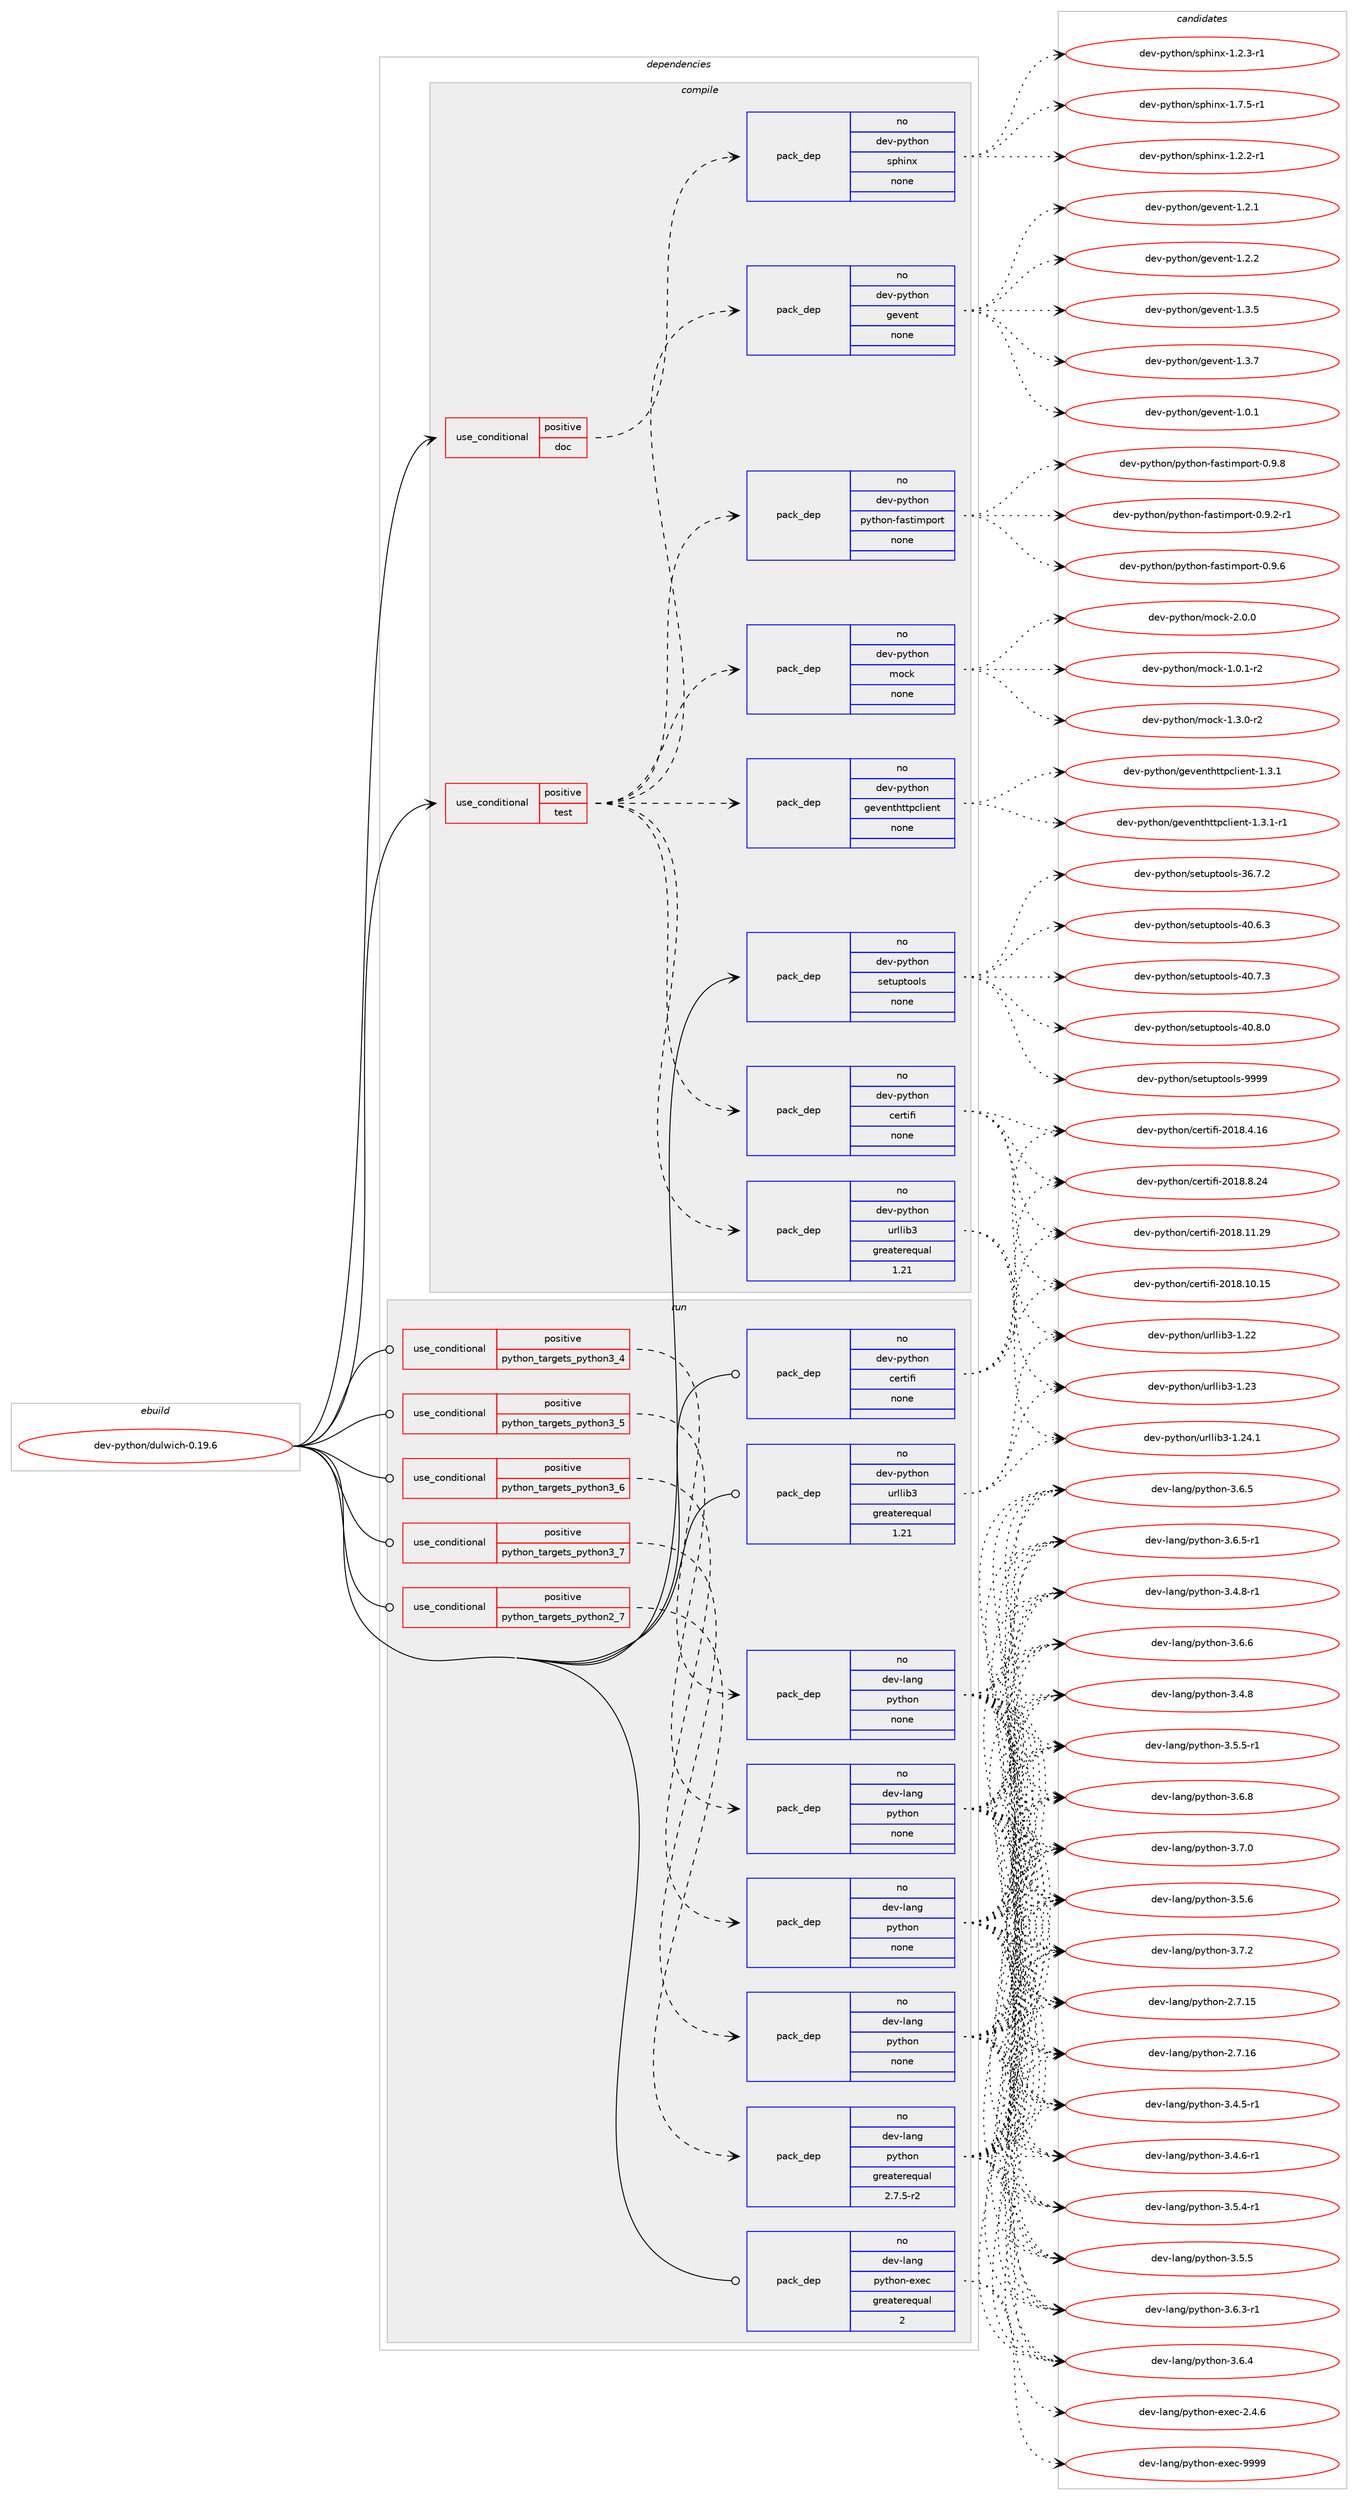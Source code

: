 digraph prolog {

# *************
# Graph options
# *************

newrank=true;
concentrate=true;
compound=true;
graph [rankdir=LR,fontname=Helvetica,fontsize=10,ranksep=1.5];#, ranksep=2.5, nodesep=0.2];
edge  [arrowhead=vee];
node  [fontname=Helvetica,fontsize=10];

# **********
# The ebuild
# **********

subgraph cluster_leftcol {
color=gray;
rank=same;
label=<<i>ebuild</i>>;
id [label="dev-python/dulwich-0.19.6", color=red, width=4, href="../dev-python/dulwich-0.19.6.svg"];
}

# ****************
# The dependencies
# ****************

subgraph cluster_midcol {
color=gray;
label=<<i>dependencies</i>>;
subgraph cluster_compile {
fillcolor="#eeeeee";
style=filled;
label=<<i>compile</i>>;
subgraph cond373741 {
dependency1407354 [label=<<TABLE BORDER="0" CELLBORDER="1" CELLSPACING="0" CELLPADDING="4"><TR><TD ROWSPAN="3" CELLPADDING="10">use_conditional</TD></TR><TR><TD>positive</TD></TR><TR><TD>doc</TD></TR></TABLE>>, shape=none, color=red];
subgraph pack1010356 {
dependency1407355 [label=<<TABLE BORDER="0" CELLBORDER="1" CELLSPACING="0" CELLPADDING="4" WIDTH="220"><TR><TD ROWSPAN="6" CELLPADDING="30">pack_dep</TD></TR><TR><TD WIDTH="110">no</TD></TR><TR><TD>dev-python</TD></TR><TR><TD>sphinx</TD></TR><TR><TD>none</TD></TR><TR><TD></TD></TR></TABLE>>, shape=none, color=blue];
}
dependency1407354:e -> dependency1407355:w [weight=20,style="dashed",arrowhead="vee"];
}
id:e -> dependency1407354:w [weight=20,style="solid",arrowhead="vee"];
subgraph cond373742 {
dependency1407356 [label=<<TABLE BORDER="0" CELLBORDER="1" CELLSPACING="0" CELLPADDING="4"><TR><TD ROWSPAN="3" CELLPADDING="10">use_conditional</TD></TR><TR><TD>positive</TD></TR><TR><TD>test</TD></TR></TABLE>>, shape=none, color=red];
subgraph pack1010357 {
dependency1407357 [label=<<TABLE BORDER="0" CELLBORDER="1" CELLSPACING="0" CELLPADDING="4" WIDTH="220"><TR><TD ROWSPAN="6" CELLPADDING="30">pack_dep</TD></TR><TR><TD WIDTH="110">no</TD></TR><TR><TD>dev-python</TD></TR><TR><TD>certifi</TD></TR><TR><TD>none</TD></TR><TR><TD></TD></TR></TABLE>>, shape=none, color=blue];
}
dependency1407356:e -> dependency1407357:w [weight=20,style="dashed",arrowhead="vee"];
subgraph pack1010358 {
dependency1407358 [label=<<TABLE BORDER="0" CELLBORDER="1" CELLSPACING="0" CELLPADDING="4" WIDTH="220"><TR><TD ROWSPAN="6" CELLPADDING="30">pack_dep</TD></TR><TR><TD WIDTH="110">no</TD></TR><TR><TD>dev-python</TD></TR><TR><TD>urllib3</TD></TR><TR><TD>greaterequal</TD></TR><TR><TD>1.21</TD></TR></TABLE>>, shape=none, color=blue];
}
dependency1407356:e -> dependency1407358:w [weight=20,style="dashed",arrowhead="vee"];
subgraph pack1010359 {
dependency1407359 [label=<<TABLE BORDER="0" CELLBORDER="1" CELLSPACING="0" CELLPADDING="4" WIDTH="220"><TR><TD ROWSPAN="6" CELLPADDING="30">pack_dep</TD></TR><TR><TD WIDTH="110">no</TD></TR><TR><TD>dev-python</TD></TR><TR><TD>gevent</TD></TR><TR><TD>none</TD></TR><TR><TD></TD></TR></TABLE>>, shape=none, color=blue];
}
dependency1407356:e -> dependency1407359:w [weight=20,style="dashed",arrowhead="vee"];
subgraph pack1010360 {
dependency1407360 [label=<<TABLE BORDER="0" CELLBORDER="1" CELLSPACING="0" CELLPADDING="4" WIDTH="220"><TR><TD ROWSPAN="6" CELLPADDING="30">pack_dep</TD></TR><TR><TD WIDTH="110">no</TD></TR><TR><TD>dev-python</TD></TR><TR><TD>geventhttpclient</TD></TR><TR><TD>none</TD></TR><TR><TD></TD></TR></TABLE>>, shape=none, color=blue];
}
dependency1407356:e -> dependency1407360:w [weight=20,style="dashed",arrowhead="vee"];
subgraph pack1010361 {
dependency1407361 [label=<<TABLE BORDER="0" CELLBORDER="1" CELLSPACING="0" CELLPADDING="4" WIDTH="220"><TR><TD ROWSPAN="6" CELLPADDING="30">pack_dep</TD></TR><TR><TD WIDTH="110">no</TD></TR><TR><TD>dev-python</TD></TR><TR><TD>mock</TD></TR><TR><TD>none</TD></TR><TR><TD></TD></TR></TABLE>>, shape=none, color=blue];
}
dependency1407356:e -> dependency1407361:w [weight=20,style="dashed",arrowhead="vee"];
subgraph pack1010362 {
dependency1407362 [label=<<TABLE BORDER="0" CELLBORDER="1" CELLSPACING="0" CELLPADDING="4" WIDTH="220"><TR><TD ROWSPAN="6" CELLPADDING="30">pack_dep</TD></TR><TR><TD WIDTH="110">no</TD></TR><TR><TD>dev-python</TD></TR><TR><TD>python-fastimport</TD></TR><TR><TD>none</TD></TR><TR><TD></TD></TR></TABLE>>, shape=none, color=blue];
}
dependency1407356:e -> dependency1407362:w [weight=20,style="dashed",arrowhead="vee"];
}
id:e -> dependency1407356:w [weight=20,style="solid",arrowhead="vee"];
subgraph pack1010363 {
dependency1407363 [label=<<TABLE BORDER="0" CELLBORDER="1" CELLSPACING="0" CELLPADDING="4" WIDTH="220"><TR><TD ROWSPAN="6" CELLPADDING="30">pack_dep</TD></TR><TR><TD WIDTH="110">no</TD></TR><TR><TD>dev-python</TD></TR><TR><TD>setuptools</TD></TR><TR><TD>none</TD></TR><TR><TD></TD></TR></TABLE>>, shape=none, color=blue];
}
id:e -> dependency1407363:w [weight=20,style="solid",arrowhead="vee"];
}
subgraph cluster_compileandrun {
fillcolor="#eeeeee";
style=filled;
label=<<i>compile and run</i>>;
}
subgraph cluster_run {
fillcolor="#eeeeee";
style=filled;
label=<<i>run</i>>;
subgraph cond373743 {
dependency1407364 [label=<<TABLE BORDER="0" CELLBORDER="1" CELLSPACING="0" CELLPADDING="4"><TR><TD ROWSPAN="3" CELLPADDING="10">use_conditional</TD></TR><TR><TD>positive</TD></TR><TR><TD>python_targets_python2_7</TD></TR></TABLE>>, shape=none, color=red];
subgraph pack1010364 {
dependency1407365 [label=<<TABLE BORDER="0" CELLBORDER="1" CELLSPACING="0" CELLPADDING="4" WIDTH="220"><TR><TD ROWSPAN="6" CELLPADDING="30">pack_dep</TD></TR><TR><TD WIDTH="110">no</TD></TR><TR><TD>dev-lang</TD></TR><TR><TD>python</TD></TR><TR><TD>greaterequal</TD></TR><TR><TD>2.7.5-r2</TD></TR></TABLE>>, shape=none, color=blue];
}
dependency1407364:e -> dependency1407365:w [weight=20,style="dashed",arrowhead="vee"];
}
id:e -> dependency1407364:w [weight=20,style="solid",arrowhead="odot"];
subgraph cond373744 {
dependency1407366 [label=<<TABLE BORDER="0" CELLBORDER="1" CELLSPACING="0" CELLPADDING="4"><TR><TD ROWSPAN="3" CELLPADDING="10">use_conditional</TD></TR><TR><TD>positive</TD></TR><TR><TD>python_targets_python3_4</TD></TR></TABLE>>, shape=none, color=red];
subgraph pack1010365 {
dependency1407367 [label=<<TABLE BORDER="0" CELLBORDER="1" CELLSPACING="0" CELLPADDING="4" WIDTH="220"><TR><TD ROWSPAN="6" CELLPADDING="30">pack_dep</TD></TR><TR><TD WIDTH="110">no</TD></TR><TR><TD>dev-lang</TD></TR><TR><TD>python</TD></TR><TR><TD>none</TD></TR><TR><TD></TD></TR></TABLE>>, shape=none, color=blue];
}
dependency1407366:e -> dependency1407367:w [weight=20,style="dashed",arrowhead="vee"];
}
id:e -> dependency1407366:w [weight=20,style="solid",arrowhead="odot"];
subgraph cond373745 {
dependency1407368 [label=<<TABLE BORDER="0" CELLBORDER="1" CELLSPACING="0" CELLPADDING="4"><TR><TD ROWSPAN="3" CELLPADDING="10">use_conditional</TD></TR><TR><TD>positive</TD></TR><TR><TD>python_targets_python3_5</TD></TR></TABLE>>, shape=none, color=red];
subgraph pack1010366 {
dependency1407369 [label=<<TABLE BORDER="0" CELLBORDER="1" CELLSPACING="0" CELLPADDING="4" WIDTH="220"><TR><TD ROWSPAN="6" CELLPADDING="30">pack_dep</TD></TR><TR><TD WIDTH="110">no</TD></TR><TR><TD>dev-lang</TD></TR><TR><TD>python</TD></TR><TR><TD>none</TD></TR><TR><TD></TD></TR></TABLE>>, shape=none, color=blue];
}
dependency1407368:e -> dependency1407369:w [weight=20,style="dashed",arrowhead="vee"];
}
id:e -> dependency1407368:w [weight=20,style="solid",arrowhead="odot"];
subgraph cond373746 {
dependency1407370 [label=<<TABLE BORDER="0" CELLBORDER="1" CELLSPACING="0" CELLPADDING="4"><TR><TD ROWSPAN="3" CELLPADDING="10">use_conditional</TD></TR><TR><TD>positive</TD></TR><TR><TD>python_targets_python3_6</TD></TR></TABLE>>, shape=none, color=red];
subgraph pack1010367 {
dependency1407371 [label=<<TABLE BORDER="0" CELLBORDER="1" CELLSPACING="0" CELLPADDING="4" WIDTH="220"><TR><TD ROWSPAN="6" CELLPADDING="30">pack_dep</TD></TR><TR><TD WIDTH="110">no</TD></TR><TR><TD>dev-lang</TD></TR><TR><TD>python</TD></TR><TR><TD>none</TD></TR><TR><TD></TD></TR></TABLE>>, shape=none, color=blue];
}
dependency1407370:e -> dependency1407371:w [weight=20,style="dashed",arrowhead="vee"];
}
id:e -> dependency1407370:w [weight=20,style="solid",arrowhead="odot"];
subgraph cond373747 {
dependency1407372 [label=<<TABLE BORDER="0" CELLBORDER="1" CELLSPACING="0" CELLPADDING="4"><TR><TD ROWSPAN="3" CELLPADDING="10">use_conditional</TD></TR><TR><TD>positive</TD></TR><TR><TD>python_targets_python3_7</TD></TR></TABLE>>, shape=none, color=red];
subgraph pack1010368 {
dependency1407373 [label=<<TABLE BORDER="0" CELLBORDER="1" CELLSPACING="0" CELLPADDING="4" WIDTH="220"><TR><TD ROWSPAN="6" CELLPADDING="30">pack_dep</TD></TR><TR><TD WIDTH="110">no</TD></TR><TR><TD>dev-lang</TD></TR><TR><TD>python</TD></TR><TR><TD>none</TD></TR><TR><TD></TD></TR></TABLE>>, shape=none, color=blue];
}
dependency1407372:e -> dependency1407373:w [weight=20,style="dashed",arrowhead="vee"];
}
id:e -> dependency1407372:w [weight=20,style="solid",arrowhead="odot"];
subgraph pack1010369 {
dependency1407374 [label=<<TABLE BORDER="0" CELLBORDER="1" CELLSPACING="0" CELLPADDING="4" WIDTH="220"><TR><TD ROWSPAN="6" CELLPADDING="30">pack_dep</TD></TR><TR><TD WIDTH="110">no</TD></TR><TR><TD>dev-lang</TD></TR><TR><TD>python-exec</TD></TR><TR><TD>greaterequal</TD></TR><TR><TD>2</TD></TR></TABLE>>, shape=none, color=blue];
}
id:e -> dependency1407374:w [weight=20,style="solid",arrowhead="odot"];
subgraph pack1010370 {
dependency1407375 [label=<<TABLE BORDER="0" CELLBORDER="1" CELLSPACING="0" CELLPADDING="4" WIDTH="220"><TR><TD ROWSPAN="6" CELLPADDING="30">pack_dep</TD></TR><TR><TD WIDTH="110">no</TD></TR><TR><TD>dev-python</TD></TR><TR><TD>certifi</TD></TR><TR><TD>none</TD></TR><TR><TD></TD></TR></TABLE>>, shape=none, color=blue];
}
id:e -> dependency1407375:w [weight=20,style="solid",arrowhead="odot"];
subgraph pack1010371 {
dependency1407376 [label=<<TABLE BORDER="0" CELLBORDER="1" CELLSPACING="0" CELLPADDING="4" WIDTH="220"><TR><TD ROWSPAN="6" CELLPADDING="30">pack_dep</TD></TR><TR><TD WIDTH="110">no</TD></TR><TR><TD>dev-python</TD></TR><TR><TD>urllib3</TD></TR><TR><TD>greaterequal</TD></TR><TR><TD>1.21</TD></TR></TABLE>>, shape=none, color=blue];
}
id:e -> dependency1407376:w [weight=20,style="solid",arrowhead="odot"];
}
}

# **************
# The candidates
# **************

subgraph cluster_choices {
rank=same;
color=gray;
label=<<i>candidates</i>>;

subgraph choice1010356 {
color=black;
nodesep=1;
choice10010111845112121116104111110471151121041051101204549465046504511449 [label="dev-python/sphinx-1.2.2-r1", color=red, width=4,href="../dev-python/sphinx-1.2.2-r1.svg"];
choice10010111845112121116104111110471151121041051101204549465046514511449 [label="dev-python/sphinx-1.2.3-r1", color=red, width=4,href="../dev-python/sphinx-1.2.3-r1.svg"];
choice10010111845112121116104111110471151121041051101204549465546534511449 [label="dev-python/sphinx-1.7.5-r1", color=red, width=4,href="../dev-python/sphinx-1.7.5-r1.svg"];
dependency1407355:e -> choice10010111845112121116104111110471151121041051101204549465046504511449:w [style=dotted,weight="100"];
dependency1407355:e -> choice10010111845112121116104111110471151121041051101204549465046514511449:w [style=dotted,weight="100"];
dependency1407355:e -> choice10010111845112121116104111110471151121041051101204549465546534511449:w [style=dotted,weight="100"];
}
subgraph choice1010357 {
color=black;
nodesep=1;
choice1001011184511212111610411111047991011141161051021054550484956464948464953 [label="dev-python/certifi-2018.10.15", color=red, width=4,href="../dev-python/certifi-2018.10.15.svg"];
choice1001011184511212111610411111047991011141161051021054550484956464949465057 [label="dev-python/certifi-2018.11.29", color=red, width=4,href="../dev-python/certifi-2018.11.29.svg"];
choice10010111845112121116104111110479910111411610510210545504849564652464954 [label="dev-python/certifi-2018.4.16", color=red, width=4,href="../dev-python/certifi-2018.4.16.svg"];
choice10010111845112121116104111110479910111411610510210545504849564656465052 [label="dev-python/certifi-2018.8.24", color=red, width=4,href="../dev-python/certifi-2018.8.24.svg"];
dependency1407357:e -> choice1001011184511212111610411111047991011141161051021054550484956464948464953:w [style=dotted,weight="100"];
dependency1407357:e -> choice1001011184511212111610411111047991011141161051021054550484956464949465057:w [style=dotted,weight="100"];
dependency1407357:e -> choice10010111845112121116104111110479910111411610510210545504849564652464954:w [style=dotted,weight="100"];
dependency1407357:e -> choice10010111845112121116104111110479910111411610510210545504849564656465052:w [style=dotted,weight="100"];
}
subgraph choice1010358 {
color=black;
nodesep=1;
choice100101118451121211161041111104711711410810810598514549465050 [label="dev-python/urllib3-1.22", color=red, width=4,href="../dev-python/urllib3-1.22.svg"];
choice100101118451121211161041111104711711410810810598514549465051 [label="dev-python/urllib3-1.23", color=red, width=4,href="../dev-python/urllib3-1.23.svg"];
choice1001011184511212111610411111047117114108108105985145494650524649 [label="dev-python/urllib3-1.24.1", color=red, width=4,href="../dev-python/urllib3-1.24.1.svg"];
dependency1407358:e -> choice100101118451121211161041111104711711410810810598514549465050:w [style=dotted,weight="100"];
dependency1407358:e -> choice100101118451121211161041111104711711410810810598514549465051:w [style=dotted,weight="100"];
dependency1407358:e -> choice1001011184511212111610411111047117114108108105985145494650524649:w [style=dotted,weight="100"];
}
subgraph choice1010359 {
color=black;
nodesep=1;
choice1001011184511212111610411111047103101118101110116454946484649 [label="dev-python/gevent-1.0.1", color=red, width=4,href="../dev-python/gevent-1.0.1.svg"];
choice1001011184511212111610411111047103101118101110116454946504649 [label="dev-python/gevent-1.2.1", color=red, width=4,href="../dev-python/gevent-1.2.1.svg"];
choice1001011184511212111610411111047103101118101110116454946504650 [label="dev-python/gevent-1.2.2", color=red, width=4,href="../dev-python/gevent-1.2.2.svg"];
choice1001011184511212111610411111047103101118101110116454946514653 [label="dev-python/gevent-1.3.5", color=red, width=4,href="../dev-python/gevent-1.3.5.svg"];
choice1001011184511212111610411111047103101118101110116454946514655 [label="dev-python/gevent-1.3.7", color=red, width=4,href="../dev-python/gevent-1.3.7.svg"];
dependency1407359:e -> choice1001011184511212111610411111047103101118101110116454946484649:w [style=dotted,weight="100"];
dependency1407359:e -> choice1001011184511212111610411111047103101118101110116454946504649:w [style=dotted,weight="100"];
dependency1407359:e -> choice1001011184511212111610411111047103101118101110116454946504650:w [style=dotted,weight="100"];
dependency1407359:e -> choice1001011184511212111610411111047103101118101110116454946514653:w [style=dotted,weight="100"];
dependency1407359:e -> choice1001011184511212111610411111047103101118101110116454946514655:w [style=dotted,weight="100"];
}
subgraph choice1010360 {
color=black;
nodesep=1;
choice100101118451121211161041111104710310111810111011610411611611299108105101110116454946514649 [label="dev-python/geventhttpclient-1.3.1", color=red, width=4,href="../dev-python/geventhttpclient-1.3.1.svg"];
choice1001011184511212111610411111047103101118101110116104116116112991081051011101164549465146494511449 [label="dev-python/geventhttpclient-1.3.1-r1", color=red, width=4,href="../dev-python/geventhttpclient-1.3.1-r1.svg"];
dependency1407360:e -> choice100101118451121211161041111104710310111810111011610411611611299108105101110116454946514649:w [style=dotted,weight="100"];
dependency1407360:e -> choice1001011184511212111610411111047103101118101110116104116116112991081051011101164549465146494511449:w [style=dotted,weight="100"];
}
subgraph choice1010361 {
color=black;
nodesep=1;
choice1001011184511212111610411111047109111991074549464846494511450 [label="dev-python/mock-1.0.1-r2", color=red, width=4,href="../dev-python/mock-1.0.1-r2.svg"];
choice1001011184511212111610411111047109111991074549465146484511450 [label="dev-python/mock-1.3.0-r2", color=red, width=4,href="../dev-python/mock-1.3.0-r2.svg"];
choice100101118451121211161041111104710911199107455046484648 [label="dev-python/mock-2.0.0", color=red, width=4,href="../dev-python/mock-2.0.0.svg"];
dependency1407361:e -> choice1001011184511212111610411111047109111991074549464846494511450:w [style=dotted,weight="100"];
dependency1407361:e -> choice1001011184511212111610411111047109111991074549465146484511450:w [style=dotted,weight="100"];
dependency1407361:e -> choice100101118451121211161041111104710911199107455046484648:w [style=dotted,weight="100"];
}
subgraph choice1010362 {
color=black;
nodesep=1;
choice100101118451121211161041111104711212111610411111045102971151161051091121111141164548465746504511449 [label="dev-python/python-fastimport-0.9.2-r1", color=red, width=4,href="../dev-python/python-fastimport-0.9.2-r1.svg"];
choice10010111845112121116104111110471121211161041111104510297115116105109112111114116454846574654 [label="dev-python/python-fastimport-0.9.6", color=red, width=4,href="../dev-python/python-fastimport-0.9.6.svg"];
choice10010111845112121116104111110471121211161041111104510297115116105109112111114116454846574656 [label="dev-python/python-fastimport-0.9.8", color=red, width=4,href="../dev-python/python-fastimport-0.9.8.svg"];
dependency1407362:e -> choice100101118451121211161041111104711212111610411111045102971151161051091121111141164548465746504511449:w [style=dotted,weight="100"];
dependency1407362:e -> choice10010111845112121116104111110471121211161041111104510297115116105109112111114116454846574654:w [style=dotted,weight="100"];
dependency1407362:e -> choice10010111845112121116104111110471121211161041111104510297115116105109112111114116454846574656:w [style=dotted,weight="100"];
}
subgraph choice1010363 {
color=black;
nodesep=1;
choice100101118451121211161041111104711510111611711211611111110811545515446554650 [label="dev-python/setuptools-36.7.2", color=red, width=4,href="../dev-python/setuptools-36.7.2.svg"];
choice100101118451121211161041111104711510111611711211611111110811545524846544651 [label="dev-python/setuptools-40.6.3", color=red, width=4,href="../dev-python/setuptools-40.6.3.svg"];
choice100101118451121211161041111104711510111611711211611111110811545524846554651 [label="dev-python/setuptools-40.7.3", color=red, width=4,href="../dev-python/setuptools-40.7.3.svg"];
choice100101118451121211161041111104711510111611711211611111110811545524846564648 [label="dev-python/setuptools-40.8.0", color=red, width=4,href="../dev-python/setuptools-40.8.0.svg"];
choice10010111845112121116104111110471151011161171121161111111081154557575757 [label="dev-python/setuptools-9999", color=red, width=4,href="../dev-python/setuptools-9999.svg"];
dependency1407363:e -> choice100101118451121211161041111104711510111611711211611111110811545515446554650:w [style=dotted,weight="100"];
dependency1407363:e -> choice100101118451121211161041111104711510111611711211611111110811545524846544651:w [style=dotted,weight="100"];
dependency1407363:e -> choice100101118451121211161041111104711510111611711211611111110811545524846554651:w [style=dotted,weight="100"];
dependency1407363:e -> choice100101118451121211161041111104711510111611711211611111110811545524846564648:w [style=dotted,weight="100"];
dependency1407363:e -> choice10010111845112121116104111110471151011161171121161111111081154557575757:w [style=dotted,weight="100"];
}
subgraph choice1010364 {
color=black;
nodesep=1;
choice10010111845108971101034711212111610411111045504655464953 [label="dev-lang/python-2.7.15", color=red, width=4,href="../dev-lang/python-2.7.15.svg"];
choice10010111845108971101034711212111610411111045504655464954 [label="dev-lang/python-2.7.16", color=red, width=4,href="../dev-lang/python-2.7.16.svg"];
choice1001011184510897110103471121211161041111104551465246534511449 [label="dev-lang/python-3.4.5-r1", color=red, width=4,href="../dev-lang/python-3.4.5-r1.svg"];
choice1001011184510897110103471121211161041111104551465246544511449 [label="dev-lang/python-3.4.6-r1", color=red, width=4,href="../dev-lang/python-3.4.6-r1.svg"];
choice100101118451089711010347112121116104111110455146524656 [label="dev-lang/python-3.4.8", color=red, width=4,href="../dev-lang/python-3.4.8.svg"];
choice1001011184510897110103471121211161041111104551465246564511449 [label="dev-lang/python-3.4.8-r1", color=red, width=4,href="../dev-lang/python-3.4.8-r1.svg"];
choice1001011184510897110103471121211161041111104551465346524511449 [label="dev-lang/python-3.5.4-r1", color=red, width=4,href="../dev-lang/python-3.5.4-r1.svg"];
choice100101118451089711010347112121116104111110455146534653 [label="dev-lang/python-3.5.5", color=red, width=4,href="../dev-lang/python-3.5.5.svg"];
choice1001011184510897110103471121211161041111104551465346534511449 [label="dev-lang/python-3.5.5-r1", color=red, width=4,href="../dev-lang/python-3.5.5-r1.svg"];
choice100101118451089711010347112121116104111110455146534654 [label="dev-lang/python-3.5.6", color=red, width=4,href="../dev-lang/python-3.5.6.svg"];
choice1001011184510897110103471121211161041111104551465446514511449 [label="dev-lang/python-3.6.3-r1", color=red, width=4,href="../dev-lang/python-3.6.3-r1.svg"];
choice100101118451089711010347112121116104111110455146544652 [label="dev-lang/python-3.6.4", color=red, width=4,href="../dev-lang/python-3.6.4.svg"];
choice100101118451089711010347112121116104111110455146544653 [label="dev-lang/python-3.6.5", color=red, width=4,href="../dev-lang/python-3.6.5.svg"];
choice1001011184510897110103471121211161041111104551465446534511449 [label="dev-lang/python-3.6.5-r1", color=red, width=4,href="../dev-lang/python-3.6.5-r1.svg"];
choice100101118451089711010347112121116104111110455146544654 [label="dev-lang/python-3.6.6", color=red, width=4,href="../dev-lang/python-3.6.6.svg"];
choice100101118451089711010347112121116104111110455146544656 [label="dev-lang/python-3.6.8", color=red, width=4,href="../dev-lang/python-3.6.8.svg"];
choice100101118451089711010347112121116104111110455146554648 [label="dev-lang/python-3.7.0", color=red, width=4,href="../dev-lang/python-3.7.0.svg"];
choice100101118451089711010347112121116104111110455146554650 [label="dev-lang/python-3.7.2", color=red, width=4,href="../dev-lang/python-3.7.2.svg"];
dependency1407365:e -> choice10010111845108971101034711212111610411111045504655464953:w [style=dotted,weight="100"];
dependency1407365:e -> choice10010111845108971101034711212111610411111045504655464954:w [style=dotted,weight="100"];
dependency1407365:e -> choice1001011184510897110103471121211161041111104551465246534511449:w [style=dotted,weight="100"];
dependency1407365:e -> choice1001011184510897110103471121211161041111104551465246544511449:w [style=dotted,weight="100"];
dependency1407365:e -> choice100101118451089711010347112121116104111110455146524656:w [style=dotted,weight="100"];
dependency1407365:e -> choice1001011184510897110103471121211161041111104551465246564511449:w [style=dotted,weight="100"];
dependency1407365:e -> choice1001011184510897110103471121211161041111104551465346524511449:w [style=dotted,weight="100"];
dependency1407365:e -> choice100101118451089711010347112121116104111110455146534653:w [style=dotted,weight="100"];
dependency1407365:e -> choice1001011184510897110103471121211161041111104551465346534511449:w [style=dotted,weight="100"];
dependency1407365:e -> choice100101118451089711010347112121116104111110455146534654:w [style=dotted,weight="100"];
dependency1407365:e -> choice1001011184510897110103471121211161041111104551465446514511449:w [style=dotted,weight="100"];
dependency1407365:e -> choice100101118451089711010347112121116104111110455146544652:w [style=dotted,weight="100"];
dependency1407365:e -> choice100101118451089711010347112121116104111110455146544653:w [style=dotted,weight="100"];
dependency1407365:e -> choice1001011184510897110103471121211161041111104551465446534511449:w [style=dotted,weight="100"];
dependency1407365:e -> choice100101118451089711010347112121116104111110455146544654:w [style=dotted,weight="100"];
dependency1407365:e -> choice100101118451089711010347112121116104111110455146544656:w [style=dotted,weight="100"];
dependency1407365:e -> choice100101118451089711010347112121116104111110455146554648:w [style=dotted,weight="100"];
dependency1407365:e -> choice100101118451089711010347112121116104111110455146554650:w [style=dotted,weight="100"];
}
subgraph choice1010365 {
color=black;
nodesep=1;
choice10010111845108971101034711212111610411111045504655464953 [label="dev-lang/python-2.7.15", color=red, width=4,href="../dev-lang/python-2.7.15.svg"];
choice10010111845108971101034711212111610411111045504655464954 [label="dev-lang/python-2.7.16", color=red, width=4,href="../dev-lang/python-2.7.16.svg"];
choice1001011184510897110103471121211161041111104551465246534511449 [label="dev-lang/python-3.4.5-r1", color=red, width=4,href="../dev-lang/python-3.4.5-r1.svg"];
choice1001011184510897110103471121211161041111104551465246544511449 [label="dev-lang/python-3.4.6-r1", color=red, width=4,href="../dev-lang/python-3.4.6-r1.svg"];
choice100101118451089711010347112121116104111110455146524656 [label="dev-lang/python-3.4.8", color=red, width=4,href="../dev-lang/python-3.4.8.svg"];
choice1001011184510897110103471121211161041111104551465246564511449 [label="dev-lang/python-3.4.8-r1", color=red, width=4,href="../dev-lang/python-3.4.8-r1.svg"];
choice1001011184510897110103471121211161041111104551465346524511449 [label="dev-lang/python-3.5.4-r1", color=red, width=4,href="../dev-lang/python-3.5.4-r1.svg"];
choice100101118451089711010347112121116104111110455146534653 [label="dev-lang/python-3.5.5", color=red, width=4,href="../dev-lang/python-3.5.5.svg"];
choice1001011184510897110103471121211161041111104551465346534511449 [label="dev-lang/python-3.5.5-r1", color=red, width=4,href="../dev-lang/python-3.5.5-r1.svg"];
choice100101118451089711010347112121116104111110455146534654 [label="dev-lang/python-3.5.6", color=red, width=4,href="../dev-lang/python-3.5.6.svg"];
choice1001011184510897110103471121211161041111104551465446514511449 [label="dev-lang/python-3.6.3-r1", color=red, width=4,href="../dev-lang/python-3.6.3-r1.svg"];
choice100101118451089711010347112121116104111110455146544652 [label="dev-lang/python-3.6.4", color=red, width=4,href="../dev-lang/python-3.6.4.svg"];
choice100101118451089711010347112121116104111110455146544653 [label="dev-lang/python-3.6.5", color=red, width=4,href="../dev-lang/python-3.6.5.svg"];
choice1001011184510897110103471121211161041111104551465446534511449 [label="dev-lang/python-3.6.5-r1", color=red, width=4,href="../dev-lang/python-3.6.5-r1.svg"];
choice100101118451089711010347112121116104111110455146544654 [label="dev-lang/python-3.6.6", color=red, width=4,href="../dev-lang/python-3.6.6.svg"];
choice100101118451089711010347112121116104111110455146544656 [label="dev-lang/python-3.6.8", color=red, width=4,href="../dev-lang/python-3.6.8.svg"];
choice100101118451089711010347112121116104111110455146554648 [label="dev-lang/python-3.7.0", color=red, width=4,href="../dev-lang/python-3.7.0.svg"];
choice100101118451089711010347112121116104111110455146554650 [label="dev-lang/python-3.7.2", color=red, width=4,href="../dev-lang/python-3.7.2.svg"];
dependency1407367:e -> choice10010111845108971101034711212111610411111045504655464953:w [style=dotted,weight="100"];
dependency1407367:e -> choice10010111845108971101034711212111610411111045504655464954:w [style=dotted,weight="100"];
dependency1407367:e -> choice1001011184510897110103471121211161041111104551465246534511449:w [style=dotted,weight="100"];
dependency1407367:e -> choice1001011184510897110103471121211161041111104551465246544511449:w [style=dotted,weight="100"];
dependency1407367:e -> choice100101118451089711010347112121116104111110455146524656:w [style=dotted,weight="100"];
dependency1407367:e -> choice1001011184510897110103471121211161041111104551465246564511449:w [style=dotted,weight="100"];
dependency1407367:e -> choice1001011184510897110103471121211161041111104551465346524511449:w [style=dotted,weight="100"];
dependency1407367:e -> choice100101118451089711010347112121116104111110455146534653:w [style=dotted,weight="100"];
dependency1407367:e -> choice1001011184510897110103471121211161041111104551465346534511449:w [style=dotted,weight="100"];
dependency1407367:e -> choice100101118451089711010347112121116104111110455146534654:w [style=dotted,weight="100"];
dependency1407367:e -> choice1001011184510897110103471121211161041111104551465446514511449:w [style=dotted,weight="100"];
dependency1407367:e -> choice100101118451089711010347112121116104111110455146544652:w [style=dotted,weight="100"];
dependency1407367:e -> choice100101118451089711010347112121116104111110455146544653:w [style=dotted,weight="100"];
dependency1407367:e -> choice1001011184510897110103471121211161041111104551465446534511449:w [style=dotted,weight="100"];
dependency1407367:e -> choice100101118451089711010347112121116104111110455146544654:w [style=dotted,weight="100"];
dependency1407367:e -> choice100101118451089711010347112121116104111110455146544656:w [style=dotted,weight="100"];
dependency1407367:e -> choice100101118451089711010347112121116104111110455146554648:w [style=dotted,weight="100"];
dependency1407367:e -> choice100101118451089711010347112121116104111110455146554650:w [style=dotted,weight="100"];
}
subgraph choice1010366 {
color=black;
nodesep=1;
choice10010111845108971101034711212111610411111045504655464953 [label="dev-lang/python-2.7.15", color=red, width=4,href="../dev-lang/python-2.7.15.svg"];
choice10010111845108971101034711212111610411111045504655464954 [label="dev-lang/python-2.7.16", color=red, width=4,href="../dev-lang/python-2.7.16.svg"];
choice1001011184510897110103471121211161041111104551465246534511449 [label="dev-lang/python-3.4.5-r1", color=red, width=4,href="../dev-lang/python-3.4.5-r1.svg"];
choice1001011184510897110103471121211161041111104551465246544511449 [label="dev-lang/python-3.4.6-r1", color=red, width=4,href="../dev-lang/python-3.4.6-r1.svg"];
choice100101118451089711010347112121116104111110455146524656 [label="dev-lang/python-3.4.8", color=red, width=4,href="../dev-lang/python-3.4.8.svg"];
choice1001011184510897110103471121211161041111104551465246564511449 [label="dev-lang/python-3.4.8-r1", color=red, width=4,href="../dev-lang/python-3.4.8-r1.svg"];
choice1001011184510897110103471121211161041111104551465346524511449 [label="dev-lang/python-3.5.4-r1", color=red, width=4,href="../dev-lang/python-3.5.4-r1.svg"];
choice100101118451089711010347112121116104111110455146534653 [label="dev-lang/python-3.5.5", color=red, width=4,href="../dev-lang/python-3.5.5.svg"];
choice1001011184510897110103471121211161041111104551465346534511449 [label="dev-lang/python-3.5.5-r1", color=red, width=4,href="../dev-lang/python-3.5.5-r1.svg"];
choice100101118451089711010347112121116104111110455146534654 [label="dev-lang/python-3.5.6", color=red, width=4,href="../dev-lang/python-3.5.6.svg"];
choice1001011184510897110103471121211161041111104551465446514511449 [label="dev-lang/python-3.6.3-r1", color=red, width=4,href="../dev-lang/python-3.6.3-r1.svg"];
choice100101118451089711010347112121116104111110455146544652 [label="dev-lang/python-3.6.4", color=red, width=4,href="../dev-lang/python-3.6.4.svg"];
choice100101118451089711010347112121116104111110455146544653 [label="dev-lang/python-3.6.5", color=red, width=4,href="../dev-lang/python-3.6.5.svg"];
choice1001011184510897110103471121211161041111104551465446534511449 [label="dev-lang/python-3.6.5-r1", color=red, width=4,href="../dev-lang/python-3.6.5-r1.svg"];
choice100101118451089711010347112121116104111110455146544654 [label="dev-lang/python-3.6.6", color=red, width=4,href="../dev-lang/python-3.6.6.svg"];
choice100101118451089711010347112121116104111110455146544656 [label="dev-lang/python-3.6.8", color=red, width=4,href="../dev-lang/python-3.6.8.svg"];
choice100101118451089711010347112121116104111110455146554648 [label="dev-lang/python-3.7.0", color=red, width=4,href="../dev-lang/python-3.7.0.svg"];
choice100101118451089711010347112121116104111110455146554650 [label="dev-lang/python-3.7.2", color=red, width=4,href="../dev-lang/python-3.7.2.svg"];
dependency1407369:e -> choice10010111845108971101034711212111610411111045504655464953:w [style=dotted,weight="100"];
dependency1407369:e -> choice10010111845108971101034711212111610411111045504655464954:w [style=dotted,weight="100"];
dependency1407369:e -> choice1001011184510897110103471121211161041111104551465246534511449:w [style=dotted,weight="100"];
dependency1407369:e -> choice1001011184510897110103471121211161041111104551465246544511449:w [style=dotted,weight="100"];
dependency1407369:e -> choice100101118451089711010347112121116104111110455146524656:w [style=dotted,weight="100"];
dependency1407369:e -> choice1001011184510897110103471121211161041111104551465246564511449:w [style=dotted,weight="100"];
dependency1407369:e -> choice1001011184510897110103471121211161041111104551465346524511449:w [style=dotted,weight="100"];
dependency1407369:e -> choice100101118451089711010347112121116104111110455146534653:w [style=dotted,weight="100"];
dependency1407369:e -> choice1001011184510897110103471121211161041111104551465346534511449:w [style=dotted,weight="100"];
dependency1407369:e -> choice100101118451089711010347112121116104111110455146534654:w [style=dotted,weight="100"];
dependency1407369:e -> choice1001011184510897110103471121211161041111104551465446514511449:w [style=dotted,weight="100"];
dependency1407369:e -> choice100101118451089711010347112121116104111110455146544652:w [style=dotted,weight="100"];
dependency1407369:e -> choice100101118451089711010347112121116104111110455146544653:w [style=dotted,weight="100"];
dependency1407369:e -> choice1001011184510897110103471121211161041111104551465446534511449:w [style=dotted,weight="100"];
dependency1407369:e -> choice100101118451089711010347112121116104111110455146544654:w [style=dotted,weight="100"];
dependency1407369:e -> choice100101118451089711010347112121116104111110455146544656:w [style=dotted,weight="100"];
dependency1407369:e -> choice100101118451089711010347112121116104111110455146554648:w [style=dotted,weight="100"];
dependency1407369:e -> choice100101118451089711010347112121116104111110455146554650:w [style=dotted,weight="100"];
}
subgraph choice1010367 {
color=black;
nodesep=1;
choice10010111845108971101034711212111610411111045504655464953 [label="dev-lang/python-2.7.15", color=red, width=4,href="../dev-lang/python-2.7.15.svg"];
choice10010111845108971101034711212111610411111045504655464954 [label="dev-lang/python-2.7.16", color=red, width=4,href="../dev-lang/python-2.7.16.svg"];
choice1001011184510897110103471121211161041111104551465246534511449 [label="dev-lang/python-3.4.5-r1", color=red, width=4,href="../dev-lang/python-3.4.5-r1.svg"];
choice1001011184510897110103471121211161041111104551465246544511449 [label="dev-lang/python-3.4.6-r1", color=red, width=4,href="../dev-lang/python-3.4.6-r1.svg"];
choice100101118451089711010347112121116104111110455146524656 [label="dev-lang/python-3.4.8", color=red, width=4,href="../dev-lang/python-3.4.8.svg"];
choice1001011184510897110103471121211161041111104551465246564511449 [label="dev-lang/python-3.4.8-r1", color=red, width=4,href="../dev-lang/python-3.4.8-r1.svg"];
choice1001011184510897110103471121211161041111104551465346524511449 [label="dev-lang/python-3.5.4-r1", color=red, width=4,href="../dev-lang/python-3.5.4-r1.svg"];
choice100101118451089711010347112121116104111110455146534653 [label="dev-lang/python-3.5.5", color=red, width=4,href="../dev-lang/python-3.5.5.svg"];
choice1001011184510897110103471121211161041111104551465346534511449 [label="dev-lang/python-3.5.5-r1", color=red, width=4,href="../dev-lang/python-3.5.5-r1.svg"];
choice100101118451089711010347112121116104111110455146534654 [label="dev-lang/python-3.5.6", color=red, width=4,href="../dev-lang/python-3.5.6.svg"];
choice1001011184510897110103471121211161041111104551465446514511449 [label="dev-lang/python-3.6.3-r1", color=red, width=4,href="../dev-lang/python-3.6.3-r1.svg"];
choice100101118451089711010347112121116104111110455146544652 [label="dev-lang/python-3.6.4", color=red, width=4,href="../dev-lang/python-3.6.4.svg"];
choice100101118451089711010347112121116104111110455146544653 [label="dev-lang/python-3.6.5", color=red, width=4,href="../dev-lang/python-3.6.5.svg"];
choice1001011184510897110103471121211161041111104551465446534511449 [label="dev-lang/python-3.6.5-r1", color=red, width=4,href="../dev-lang/python-3.6.5-r1.svg"];
choice100101118451089711010347112121116104111110455146544654 [label="dev-lang/python-3.6.6", color=red, width=4,href="../dev-lang/python-3.6.6.svg"];
choice100101118451089711010347112121116104111110455146544656 [label="dev-lang/python-3.6.8", color=red, width=4,href="../dev-lang/python-3.6.8.svg"];
choice100101118451089711010347112121116104111110455146554648 [label="dev-lang/python-3.7.0", color=red, width=4,href="../dev-lang/python-3.7.0.svg"];
choice100101118451089711010347112121116104111110455146554650 [label="dev-lang/python-3.7.2", color=red, width=4,href="../dev-lang/python-3.7.2.svg"];
dependency1407371:e -> choice10010111845108971101034711212111610411111045504655464953:w [style=dotted,weight="100"];
dependency1407371:e -> choice10010111845108971101034711212111610411111045504655464954:w [style=dotted,weight="100"];
dependency1407371:e -> choice1001011184510897110103471121211161041111104551465246534511449:w [style=dotted,weight="100"];
dependency1407371:e -> choice1001011184510897110103471121211161041111104551465246544511449:w [style=dotted,weight="100"];
dependency1407371:e -> choice100101118451089711010347112121116104111110455146524656:w [style=dotted,weight="100"];
dependency1407371:e -> choice1001011184510897110103471121211161041111104551465246564511449:w [style=dotted,weight="100"];
dependency1407371:e -> choice1001011184510897110103471121211161041111104551465346524511449:w [style=dotted,weight="100"];
dependency1407371:e -> choice100101118451089711010347112121116104111110455146534653:w [style=dotted,weight="100"];
dependency1407371:e -> choice1001011184510897110103471121211161041111104551465346534511449:w [style=dotted,weight="100"];
dependency1407371:e -> choice100101118451089711010347112121116104111110455146534654:w [style=dotted,weight="100"];
dependency1407371:e -> choice1001011184510897110103471121211161041111104551465446514511449:w [style=dotted,weight="100"];
dependency1407371:e -> choice100101118451089711010347112121116104111110455146544652:w [style=dotted,weight="100"];
dependency1407371:e -> choice100101118451089711010347112121116104111110455146544653:w [style=dotted,weight="100"];
dependency1407371:e -> choice1001011184510897110103471121211161041111104551465446534511449:w [style=dotted,weight="100"];
dependency1407371:e -> choice100101118451089711010347112121116104111110455146544654:w [style=dotted,weight="100"];
dependency1407371:e -> choice100101118451089711010347112121116104111110455146544656:w [style=dotted,weight="100"];
dependency1407371:e -> choice100101118451089711010347112121116104111110455146554648:w [style=dotted,weight="100"];
dependency1407371:e -> choice100101118451089711010347112121116104111110455146554650:w [style=dotted,weight="100"];
}
subgraph choice1010368 {
color=black;
nodesep=1;
choice10010111845108971101034711212111610411111045504655464953 [label="dev-lang/python-2.7.15", color=red, width=4,href="../dev-lang/python-2.7.15.svg"];
choice10010111845108971101034711212111610411111045504655464954 [label="dev-lang/python-2.7.16", color=red, width=4,href="../dev-lang/python-2.7.16.svg"];
choice1001011184510897110103471121211161041111104551465246534511449 [label="dev-lang/python-3.4.5-r1", color=red, width=4,href="../dev-lang/python-3.4.5-r1.svg"];
choice1001011184510897110103471121211161041111104551465246544511449 [label="dev-lang/python-3.4.6-r1", color=red, width=4,href="../dev-lang/python-3.4.6-r1.svg"];
choice100101118451089711010347112121116104111110455146524656 [label="dev-lang/python-3.4.8", color=red, width=4,href="../dev-lang/python-3.4.8.svg"];
choice1001011184510897110103471121211161041111104551465246564511449 [label="dev-lang/python-3.4.8-r1", color=red, width=4,href="../dev-lang/python-3.4.8-r1.svg"];
choice1001011184510897110103471121211161041111104551465346524511449 [label="dev-lang/python-3.5.4-r1", color=red, width=4,href="../dev-lang/python-3.5.4-r1.svg"];
choice100101118451089711010347112121116104111110455146534653 [label="dev-lang/python-3.5.5", color=red, width=4,href="../dev-lang/python-3.5.5.svg"];
choice1001011184510897110103471121211161041111104551465346534511449 [label="dev-lang/python-3.5.5-r1", color=red, width=4,href="../dev-lang/python-3.5.5-r1.svg"];
choice100101118451089711010347112121116104111110455146534654 [label="dev-lang/python-3.5.6", color=red, width=4,href="../dev-lang/python-3.5.6.svg"];
choice1001011184510897110103471121211161041111104551465446514511449 [label="dev-lang/python-3.6.3-r1", color=red, width=4,href="../dev-lang/python-3.6.3-r1.svg"];
choice100101118451089711010347112121116104111110455146544652 [label="dev-lang/python-3.6.4", color=red, width=4,href="../dev-lang/python-3.6.4.svg"];
choice100101118451089711010347112121116104111110455146544653 [label="dev-lang/python-3.6.5", color=red, width=4,href="../dev-lang/python-3.6.5.svg"];
choice1001011184510897110103471121211161041111104551465446534511449 [label="dev-lang/python-3.6.5-r1", color=red, width=4,href="../dev-lang/python-3.6.5-r1.svg"];
choice100101118451089711010347112121116104111110455146544654 [label="dev-lang/python-3.6.6", color=red, width=4,href="../dev-lang/python-3.6.6.svg"];
choice100101118451089711010347112121116104111110455146544656 [label="dev-lang/python-3.6.8", color=red, width=4,href="../dev-lang/python-3.6.8.svg"];
choice100101118451089711010347112121116104111110455146554648 [label="dev-lang/python-3.7.0", color=red, width=4,href="../dev-lang/python-3.7.0.svg"];
choice100101118451089711010347112121116104111110455146554650 [label="dev-lang/python-3.7.2", color=red, width=4,href="../dev-lang/python-3.7.2.svg"];
dependency1407373:e -> choice10010111845108971101034711212111610411111045504655464953:w [style=dotted,weight="100"];
dependency1407373:e -> choice10010111845108971101034711212111610411111045504655464954:w [style=dotted,weight="100"];
dependency1407373:e -> choice1001011184510897110103471121211161041111104551465246534511449:w [style=dotted,weight="100"];
dependency1407373:e -> choice1001011184510897110103471121211161041111104551465246544511449:w [style=dotted,weight="100"];
dependency1407373:e -> choice100101118451089711010347112121116104111110455146524656:w [style=dotted,weight="100"];
dependency1407373:e -> choice1001011184510897110103471121211161041111104551465246564511449:w [style=dotted,weight="100"];
dependency1407373:e -> choice1001011184510897110103471121211161041111104551465346524511449:w [style=dotted,weight="100"];
dependency1407373:e -> choice100101118451089711010347112121116104111110455146534653:w [style=dotted,weight="100"];
dependency1407373:e -> choice1001011184510897110103471121211161041111104551465346534511449:w [style=dotted,weight="100"];
dependency1407373:e -> choice100101118451089711010347112121116104111110455146534654:w [style=dotted,weight="100"];
dependency1407373:e -> choice1001011184510897110103471121211161041111104551465446514511449:w [style=dotted,weight="100"];
dependency1407373:e -> choice100101118451089711010347112121116104111110455146544652:w [style=dotted,weight="100"];
dependency1407373:e -> choice100101118451089711010347112121116104111110455146544653:w [style=dotted,weight="100"];
dependency1407373:e -> choice1001011184510897110103471121211161041111104551465446534511449:w [style=dotted,weight="100"];
dependency1407373:e -> choice100101118451089711010347112121116104111110455146544654:w [style=dotted,weight="100"];
dependency1407373:e -> choice100101118451089711010347112121116104111110455146544656:w [style=dotted,weight="100"];
dependency1407373:e -> choice100101118451089711010347112121116104111110455146554648:w [style=dotted,weight="100"];
dependency1407373:e -> choice100101118451089711010347112121116104111110455146554650:w [style=dotted,weight="100"];
}
subgraph choice1010369 {
color=black;
nodesep=1;
choice1001011184510897110103471121211161041111104510112010199455046524654 [label="dev-lang/python-exec-2.4.6", color=red, width=4,href="../dev-lang/python-exec-2.4.6.svg"];
choice10010111845108971101034711212111610411111045101120101994557575757 [label="dev-lang/python-exec-9999", color=red, width=4,href="../dev-lang/python-exec-9999.svg"];
dependency1407374:e -> choice1001011184510897110103471121211161041111104510112010199455046524654:w [style=dotted,weight="100"];
dependency1407374:e -> choice10010111845108971101034711212111610411111045101120101994557575757:w [style=dotted,weight="100"];
}
subgraph choice1010370 {
color=black;
nodesep=1;
choice1001011184511212111610411111047991011141161051021054550484956464948464953 [label="dev-python/certifi-2018.10.15", color=red, width=4,href="../dev-python/certifi-2018.10.15.svg"];
choice1001011184511212111610411111047991011141161051021054550484956464949465057 [label="dev-python/certifi-2018.11.29", color=red, width=4,href="../dev-python/certifi-2018.11.29.svg"];
choice10010111845112121116104111110479910111411610510210545504849564652464954 [label="dev-python/certifi-2018.4.16", color=red, width=4,href="../dev-python/certifi-2018.4.16.svg"];
choice10010111845112121116104111110479910111411610510210545504849564656465052 [label="dev-python/certifi-2018.8.24", color=red, width=4,href="../dev-python/certifi-2018.8.24.svg"];
dependency1407375:e -> choice1001011184511212111610411111047991011141161051021054550484956464948464953:w [style=dotted,weight="100"];
dependency1407375:e -> choice1001011184511212111610411111047991011141161051021054550484956464949465057:w [style=dotted,weight="100"];
dependency1407375:e -> choice10010111845112121116104111110479910111411610510210545504849564652464954:w [style=dotted,weight="100"];
dependency1407375:e -> choice10010111845112121116104111110479910111411610510210545504849564656465052:w [style=dotted,weight="100"];
}
subgraph choice1010371 {
color=black;
nodesep=1;
choice100101118451121211161041111104711711410810810598514549465050 [label="dev-python/urllib3-1.22", color=red, width=4,href="../dev-python/urllib3-1.22.svg"];
choice100101118451121211161041111104711711410810810598514549465051 [label="dev-python/urllib3-1.23", color=red, width=4,href="../dev-python/urllib3-1.23.svg"];
choice1001011184511212111610411111047117114108108105985145494650524649 [label="dev-python/urllib3-1.24.1", color=red, width=4,href="../dev-python/urllib3-1.24.1.svg"];
dependency1407376:e -> choice100101118451121211161041111104711711410810810598514549465050:w [style=dotted,weight="100"];
dependency1407376:e -> choice100101118451121211161041111104711711410810810598514549465051:w [style=dotted,weight="100"];
dependency1407376:e -> choice1001011184511212111610411111047117114108108105985145494650524649:w [style=dotted,weight="100"];
}
}

}
